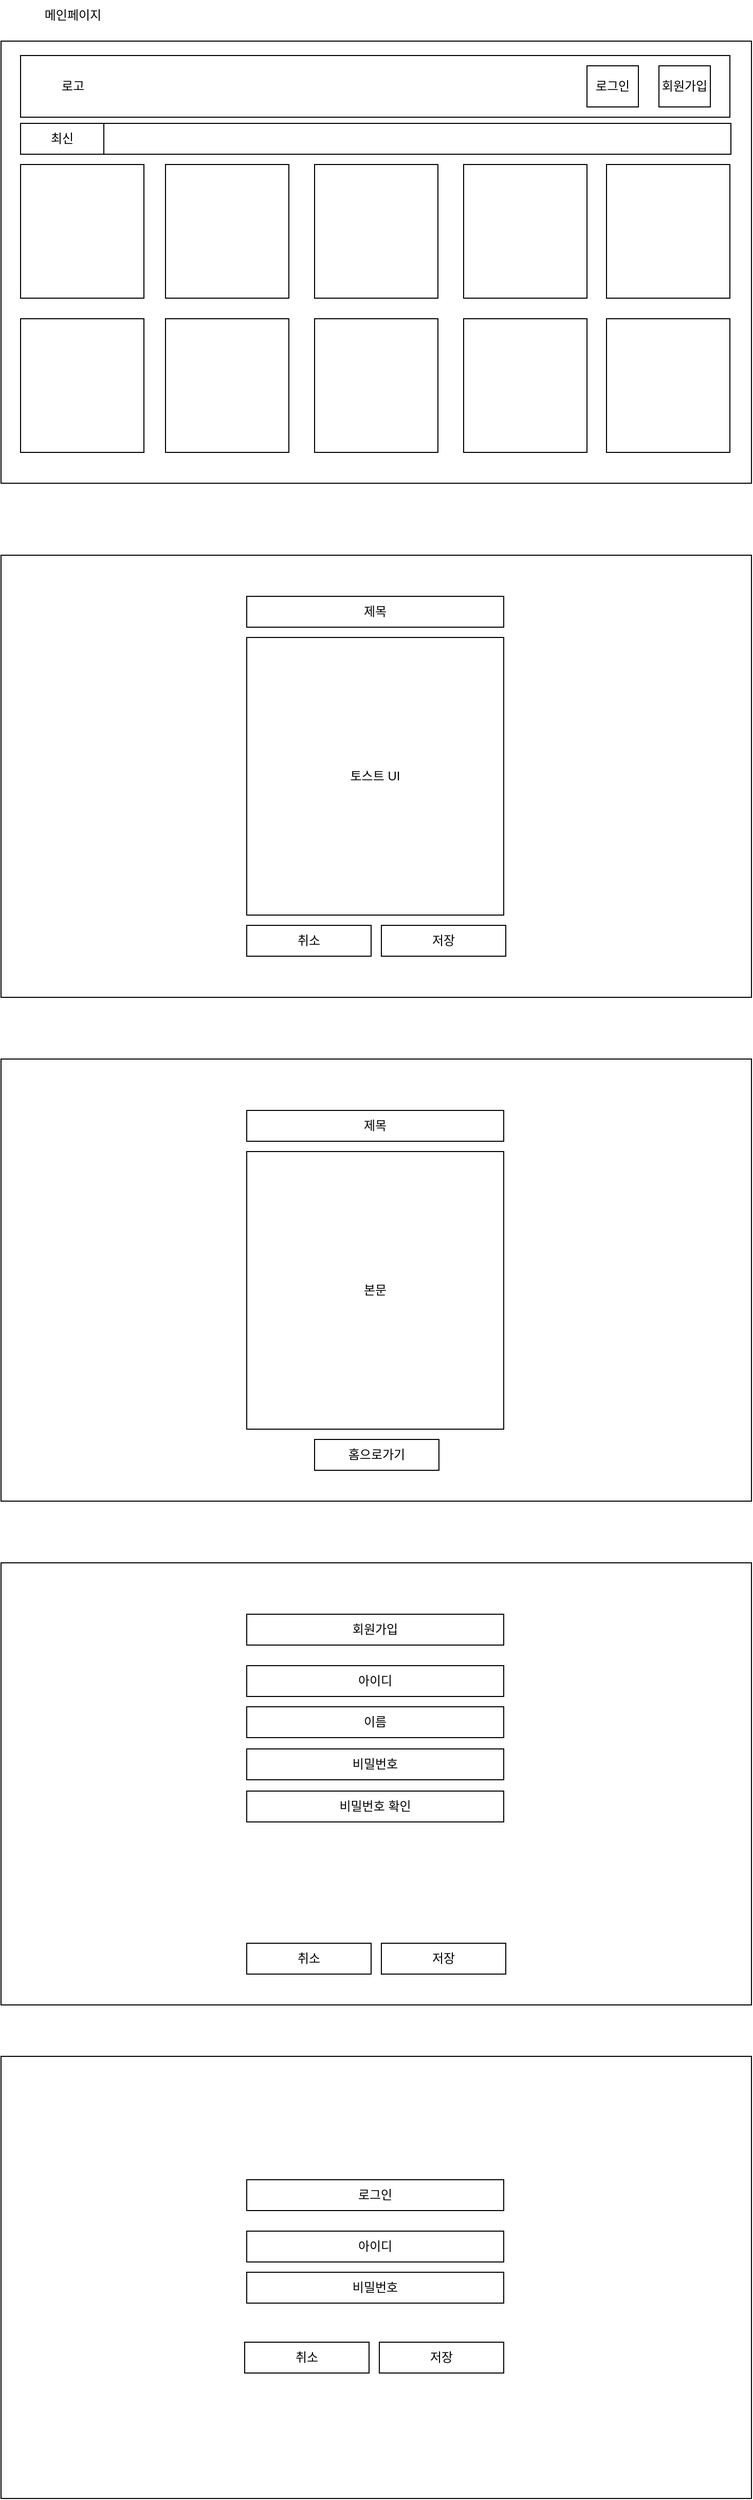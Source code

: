 <mxfile version="20.2.0" type="github">
  <diagram id="Ytk9ThqW9qY-1hnrr5ph" name="페이지-1">
    <mxGraphModel dx="1422" dy="794" grid="1" gridSize="10" guides="1" tooltips="1" connect="1" arrows="1" fold="1" page="1" pageScale="1" pageWidth="827" pageHeight="1169" math="0" shadow="0">
      <root>
        <mxCell id="0" />
        <mxCell id="1" parent="0" />
        <mxCell id="ET8eS_h0GT69evBhRHwG-1" value="" style="rounded=0;whiteSpace=wrap;html=1;" vertex="1" parent="1">
          <mxGeometry x="50" y="70" width="730" height="430" as="geometry" />
        </mxCell>
        <mxCell id="ET8eS_h0GT69evBhRHwG-3" value="" style="rounded=0;whiteSpace=wrap;html=1;" vertex="1" parent="1">
          <mxGeometry x="69" y="84" width="690" height="60" as="geometry" />
        </mxCell>
        <mxCell id="ET8eS_h0GT69evBhRHwG-2" value="로고" style="text;html=1;strokeColor=none;fillColor=none;align=center;verticalAlign=middle;whiteSpace=wrap;rounded=0;" vertex="1" parent="1">
          <mxGeometry x="90" y="99" width="60" height="30" as="geometry" />
        </mxCell>
        <mxCell id="ET8eS_h0GT69evBhRHwG-4" value="회원가입" style="rounded=0;whiteSpace=wrap;html=1;" vertex="1" parent="1">
          <mxGeometry x="690" y="94" width="50" height="40" as="geometry" />
        </mxCell>
        <mxCell id="ET8eS_h0GT69evBhRHwG-5" value="로그인" style="rounded=0;whiteSpace=wrap;html=1;" vertex="1" parent="1">
          <mxGeometry x="620" y="94" width="50" height="40" as="geometry" />
        </mxCell>
        <mxCell id="ET8eS_h0GT69evBhRHwG-9" value="" style="rounded=0;whiteSpace=wrap;html=1;" vertex="1" parent="1">
          <mxGeometry x="69" y="150" width="691" height="30" as="geometry" />
        </mxCell>
        <mxCell id="ET8eS_h0GT69evBhRHwG-11" value="최신" style="rounded=0;whiteSpace=wrap;html=1;" vertex="1" parent="1">
          <mxGeometry x="69" y="150" width="81" height="30" as="geometry" />
        </mxCell>
        <mxCell id="ET8eS_h0GT69evBhRHwG-12" value="" style="rounded=0;whiteSpace=wrap;html=1;" vertex="1" parent="1">
          <mxGeometry x="69" y="190" width="120" height="130" as="geometry" />
        </mxCell>
        <mxCell id="ET8eS_h0GT69evBhRHwG-13" value="" style="rounded=0;whiteSpace=wrap;html=1;" vertex="1" parent="1">
          <mxGeometry x="210" y="190" width="120" height="130" as="geometry" />
        </mxCell>
        <mxCell id="ET8eS_h0GT69evBhRHwG-14" value="" style="rounded=0;whiteSpace=wrap;html=1;" vertex="1" parent="1">
          <mxGeometry x="639" y="190" width="120" height="130" as="geometry" />
        </mxCell>
        <mxCell id="ET8eS_h0GT69evBhRHwG-15" value="" style="rounded=0;whiteSpace=wrap;html=1;" vertex="1" parent="1">
          <mxGeometry x="500" y="190" width="120" height="130" as="geometry" />
        </mxCell>
        <mxCell id="ET8eS_h0GT69evBhRHwG-16" value="" style="rounded=0;whiteSpace=wrap;html=1;" vertex="1" parent="1">
          <mxGeometry x="355" y="190" width="120" height="130" as="geometry" />
        </mxCell>
        <mxCell id="ET8eS_h0GT69evBhRHwG-17" value="" style="rounded=0;whiteSpace=wrap;html=1;" vertex="1" parent="1">
          <mxGeometry x="69" y="340" width="120" height="130" as="geometry" />
        </mxCell>
        <mxCell id="ET8eS_h0GT69evBhRHwG-18" value="" style="rounded=0;whiteSpace=wrap;html=1;" vertex="1" parent="1">
          <mxGeometry x="210" y="340" width="120" height="130" as="geometry" />
        </mxCell>
        <mxCell id="ET8eS_h0GT69evBhRHwG-19" value="" style="rounded=0;whiteSpace=wrap;html=1;" vertex="1" parent="1">
          <mxGeometry x="355" y="340" width="120" height="130" as="geometry" />
        </mxCell>
        <mxCell id="ET8eS_h0GT69evBhRHwG-20" value="" style="rounded=0;whiteSpace=wrap;html=1;" vertex="1" parent="1">
          <mxGeometry x="500" y="340" width="120" height="130" as="geometry" />
        </mxCell>
        <mxCell id="ET8eS_h0GT69evBhRHwG-21" value="" style="rounded=0;whiteSpace=wrap;html=1;" vertex="1" parent="1">
          <mxGeometry x="639" y="340" width="120" height="130" as="geometry" />
        </mxCell>
        <mxCell id="ET8eS_h0GT69evBhRHwG-22" value="" style="rounded=0;whiteSpace=wrap;html=1;" vertex="1" parent="1">
          <mxGeometry x="50" y="570" width="730" height="430" as="geometry" />
        </mxCell>
        <mxCell id="ET8eS_h0GT69evBhRHwG-23" value="메인페이지" style="text;html=1;strokeColor=none;fillColor=none;align=center;verticalAlign=middle;whiteSpace=wrap;rounded=0;" vertex="1" parent="1">
          <mxGeometry x="50" y="30" width="140" height="30" as="geometry" />
        </mxCell>
        <mxCell id="ET8eS_h0GT69evBhRHwG-24" value="제목" style="rounded=0;whiteSpace=wrap;html=1;" vertex="1" parent="1">
          <mxGeometry x="289" y="610" width="250" height="30" as="geometry" />
        </mxCell>
        <mxCell id="ET8eS_h0GT69evBhRHwG-26" value="토스트 UI" style="rounded=0;whiteSpace=wrap;html=1;" vertex="1" parent="1">
          <mxGeometry x="289" y="650" width="250" height="270" as="geometry" />
        </mxCell>
        <mxCell id="ET8eS_h0GT69evBhRHwG-27" value="취소" style="rounded=0;whiteSpace=wrap;html=1;" vertex="1" parent="1">
          <mxGeometry x="289" y="930" width="121" height="30" as="geometry" />
        </mxCell>
        <mxCell id="ET8eS_h0GT69evBhRHwG-28" value="저장" style="rounded=0;whiteSpace=wrap;html=1;" vertex="1" parent="1">
          <mxGeometry x="420" y="930" width="121" height="30" as="geometry" />
        </mxCell>
        <mxCell id="ET8eS_h0GT69evBhRHwG-31" value="" style="rounded=0;whiteSpace=wrap;html=1;" vertex="1" parent="1">
          <mxGeometry x="50" y="1060" width="730" height="430" as="geometry" />
        </mxCell>
        <mxCell id="ET8eS_h0GT69evBhRHwG-32" value="본문&lt;br&gt;" style="rounded=0;whiteSpace=wrap;html=1;" vertex="1" parent="1">
          <mxGeometry x="289" y="1150" width="250" height="270" as="geometry" />
        </mxCell>
        <mxCell id="ET8eS_h0GT69evBhRHwG-33" value="제목" style="rounded=0;whiteSpace=wrap;html=1;" vertex="1" parent="1">
          <mxGeometry x="289" y="1110" width="250" height="30" as="geometry" />
        </mxCell>
        <mxCell id="ET8eS_h0GT69evBhRHwG-35" value="홈으로가기" style="rounded=0;whiteSpace=wrap;html=1;" vertex="1" parent="1">
          <mxGeometry x="355" y="1430" width="121" height="30" as="geometry" />
        </mxCell>
        <mxCell id="ET8eS_h0GT69evBhRHwG-36" value="" style="rounded=0;whiteSpace=wrap;html=1;" vertex="1" parent="1">
          <mxGeometry x="50" y="1550" width="730" height="430" as="geometry" />
        </mxCell>
        <mxCell id="ET8eS_h0GT69evBhRHwG-38" value="회원가입" style="rounded=0;whiteSpace=wrap;html=1;" vertex="1" parent="1">
          <mxGeometry x="289" y="1600" width="250" height="30" as="geometry" />
        </mxCell>
        <mxCell id="ET8eS_h0GT69evBhRHwG-40" value="저장" style="rounded=0;whiteSpace=wrap;html=1;" vertex="1" parent="1">
          <mxGeometry x="420" y="1920" width="121" height="30" as="geometry" />
        </mxCell>
        <mxCell id="ET8eS_h0GT69evBhRHwG-41" value="취소" style="rounded=0;whiteSpace=wrap;html=1;" vertex="1" parent="1">
          <mxGeometry x="289" y="1920" width="121" height="30" as="geometry" />
        </mxCell>
        <mxCell id="ET8eS_h0GT69evBhRHwG-42" value="아이디" style="rounded=0;whiteSpace=wrap;html=1;" vertex="1" parent="1">
          <mxGeometry x="289" y="1650" width="250" height="30" as="geometry" />
        </mxCell>
        <mxCell id="ET8eS_h0GT69evBhRHwG-43" value="이름" style="rounded=0;whiteSpace=wrap;html=1;" vertex="1" parent="1">
          <mxGeometry x="289" y="1690" width="250" height="30" as="geometry" />
        </mxCell>
        <mxCell id="ET8eS_h0GT69evBhRHwG-44" value="비밀번호" style="rounded=0;whiteSpace=wrap;html=1;" vertex="1" parent="1">
          <mxGeometry x="289" y="1731" width="250" height="30" as="geometry" />
        </mxCell>
        <mxCell id="ET8eS_h0GT69evBhRHwG-45" value="비밀번호 확인" style="rounded=0;whiteSpace=wrap;html=1;" vertex="1" parent="1">
          <mxGeometry x="289" y="1772" width="250" height="30" as="geometry" />
        </mxCell>
        <mxCell id="ET8eS_h0GT69evBhRHwG-46" value="" style="rounded=0;whiteSpace=wrap;html=1;" vertex="1" parent="1">
          <mxGeometry x="50" y="2030" width="730" height="430" as="geometry" />
        </mxCell>
        <mxCell id="ET8eS_h0GT69evBhRHwG-47" value="로그인" style="rounded=0;whiteSpace=wrap;html=1;" vertex="1" parent="1">
          <mxGeometry x="289" y="2150" width="250" height="30" as="geometry" />
        </mxCell>
        <mxCell id="ET8eS_h0GT69evBhRHwG-48" value="저장" style="rounded=0;whiteSpace=wrap;html=1;" vertex="1" parent="1">
          <mxGeometry x="418" y="2308" width="121" height="30" as="geometry" />
        </mxCell>
        <mxCell id="ET8eS_h0GT69evBhRHwG-49" value="취소" style="rounded=0;whiteSpace=wrap;html=1;" vertex="1" parent="1">
          <mxGeometry x="287" y="2308" width="121" height="30" as="geometry" />
        </mxCell>
        <mxCell id="ET8eS_h0GT69evBhRHwG-50" value="아이디" style="rounded=0;whiteSpace=wrap;html=1;" vertex="1" parent="1">
          <mxGeometry x="289" y="2200" width="250" height="30" as="geometry" />
        </mxCell>
        <mxCell id="ET8eS_h0GT69evBhRHwG-52" value="비밀번호" style="rounded=0;whiteSpace=wrap;html=1;" vertex="1" parent="1">
          <mxGeometry x="289" y="2240" width="250" height="30" as="geometry" />
        </mxCell>
      </root>
    </mxGraphModel>
  </diagram>
</mxfile>
